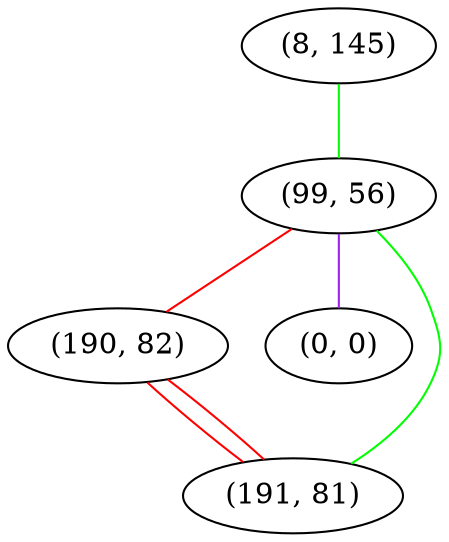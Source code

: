 graph "" {
"(8, 145)";
"(99, 56)";
"(190, 82)";
"(0, 0)";
"(191, 81)";
"(8, 145)" -- "(99, 56)"  [color=green, key=0, weight=2];
"(99, 56)" -- "(190, 82)"  [color=red, key=0, weight=1];
"(99, 56)" -- "(0, 0)"  [color=purple, key=0, weight=4];
"(99, 56)" -- "(191, 81)"  [color=green, key=0, weight=2];
"(190, 82)" -- "(191, 81)"  [color=red, key=0, weight=1];
"(190, 82)" -- "(191, 81)"  [color=red, key=1, weight=1];
}
